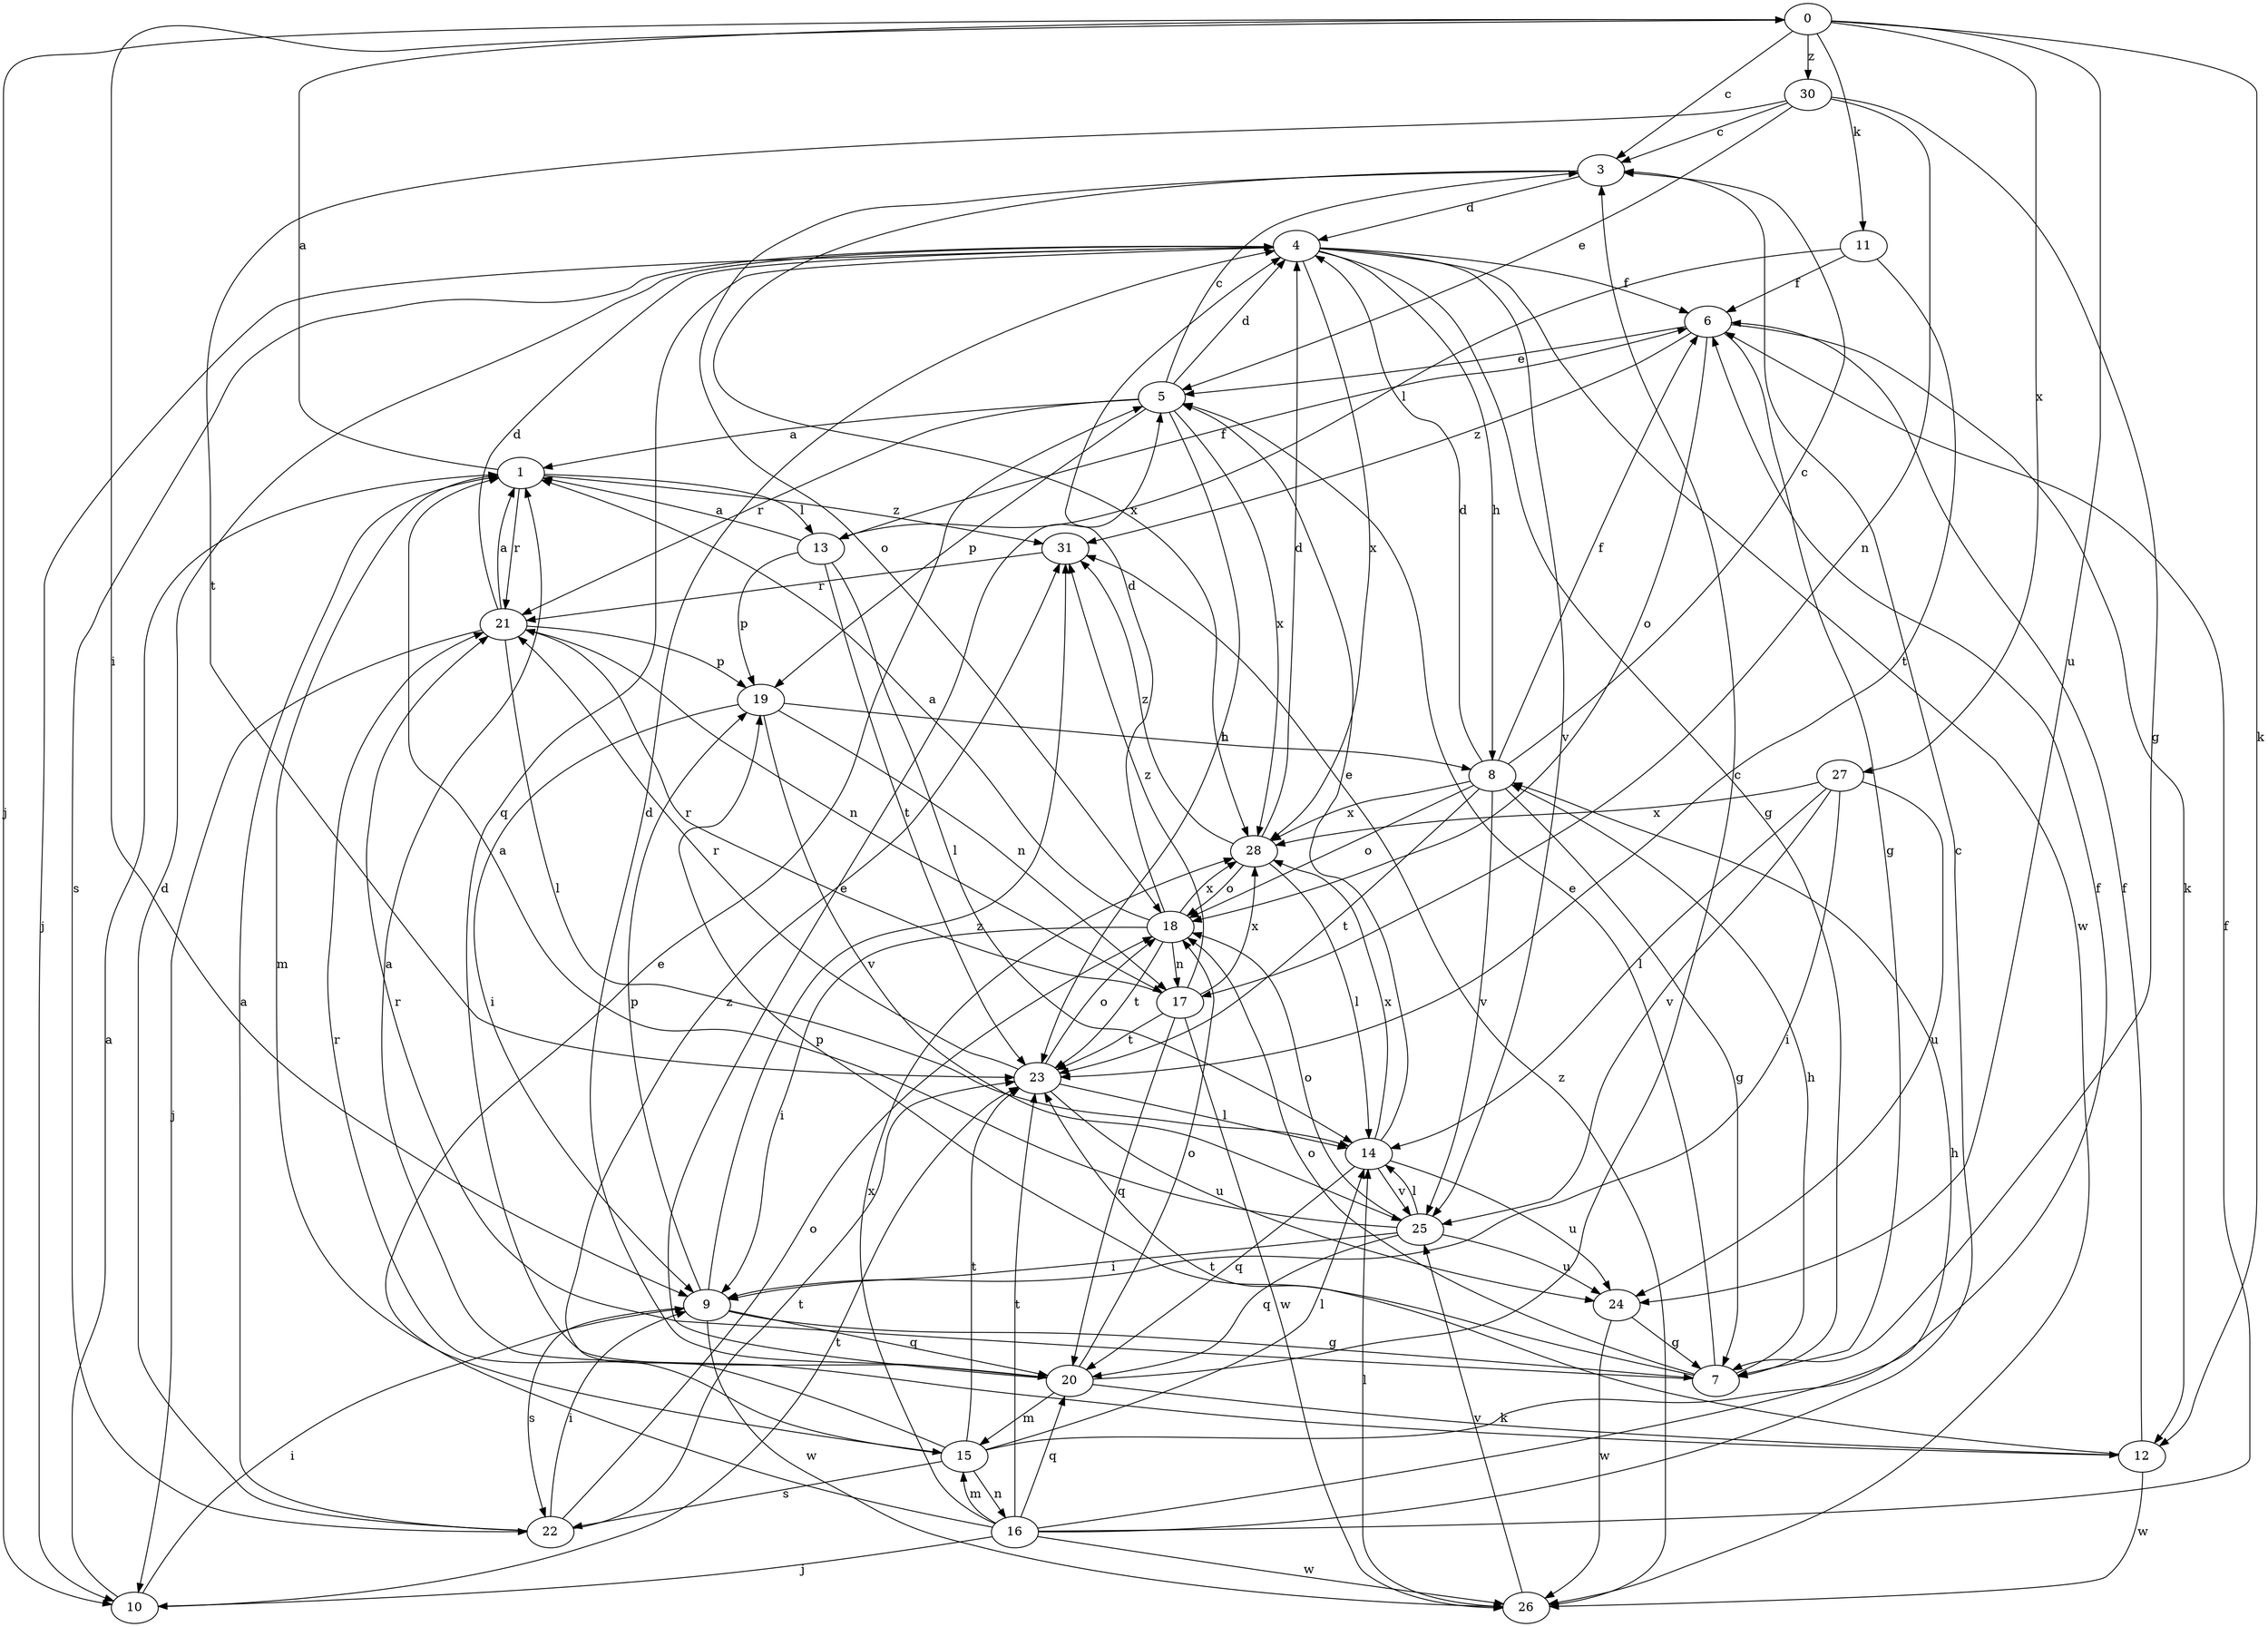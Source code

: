 strict digraph  {
0;
1;
3;
4;
5;
6;
7;
8;
9;
10;
11;
12;
13;
14;
15;
16;
17;
18;
19;
20;
21;
22;
23;
24;
25;
26;
27;
28;
30;
31;
0 -> 3  [label=c];
0 -> 9  [label=i];
0 -> 10  [label=j];
0 -> 11  [label=k];
0 -> 12  [label=k];
0 -> 24  [label=u];
0 -> 27  [label=x];
0 -> 30  [label=z];
1 -> 0  [label=a];
1 -> 13  [label=l];
1 -> 15  [label=m];
1 -> 21  [label=r];
1 -> 31  [label=z];
3 -> 4  [label=d];
3 -> 18  [label=o];
3 -> 28  [label=x];
4 -> 6  [label=f];
4 -> 7  [label=g];
4 -> 8  [label=h];
4 -> 10  [label=j];
4 -> 20  [label=q];
4 -> 22  [label=s];
4 -> 25  [label=v];
4 -> 26  [label=w];
4 -> 28  [label=x];
5 -> 1  [label=a];
5 -> 3  [label=c];
5 -> 4  [label=d];
5 -> 19  [label=p];
5 -> 21  [label=r];
5 -> 23  [label=t];
5 -> 28  [label=x];
6 -> 5  [label=e];
6 -> 7  [label=g];
6 -> 12  [label=k];
6 -> 18  [label=o];
6 -> 31  [label=z];
7 -> 5  [label=e];
7 -> 8  [label=h];
7 -> 18  [label=o];
7 -> 19  [label=p];
7 -> 21  [label=r];
8 -> 3  [label=c];
8 -> 4  [label=d];
8 -> 6  [label=f];
8 -> 7  [label=g];
8 -> 18  [label=o];
8 -> 23  [label=t];
8 -> 25  [label=v];
8 -> 28  [label=x];
9 -> 7  [label=g];
9 -> 19  [label=p];
9 -> 20  [label=q];
9 -> 22  [label=s];
9 -> 26  [label=w];
9 -> 31  [label=z];
10 -> 1  [label=a];
10 -> 9  [label=i];
10 -> 23  [label=t];
11 -> 6  [label=f];
11 -> 13  [label=l];
11 -> 23  [label=t];
12 -> 1  [label=a];
12 -> 6  [label=f];
12 -> 23  [label=t];
12 -> 26  [label=w];
13 -> 1  [label=a];
13 -> 6  [label=f];
13 -> 14  [label=l];
13 -> 19  [label=p];
13 -> 23  [label=t];
14 -> 5  [label=e];
14 -> 20  [label=q];
14 -> 24  [label=u];
14 -> 25  [label=v];
14 -> 28  [label=x];
15 -> 6  [label=f];
15 -> 14  [label=l];
15 -> 16  [label=n];
15 -> 21  [label=r];
15 -> 22  [label=s];
15 -> 23  [label=t];
15 -> 31  [label=z];
16 -> 3  [label=c];
16 -> 5  [label=e];
16 -> 6  [label=f];
16 -> 8  [label=h];
16 -> 10  [label=j];
16 -> 15  [label=m];
16 -> 20  [label=q];
16 -> 23  [label=t];
16 -> 26  [label=w];
16 -> 28  [label=x];
17 -> 20  [label=q];
17 -> 21  [label=r];
17 -> 23  [label=t];
17 -> 26  [label=w];
17 -> 28  [label=x];
17 -> 31  [label=z];
18 -> 1  [label=a];
18 -> 4  [label=d];
18 -> 9  [label=i];
18 -> 17  [label=n];
18 -> 23  [label=t];
18 -> 28  [label=x];
19 -> 8  [label=h];
19 -> 9  [label=i];
19 -> 17  [label=n];
19 -> 25  [label=v];
20 -> 3  [label=c];
20 -> 4  [label=d];
20 -> 5  [label=e];
20 -> 12  [label=k];
20 -> 15  [label=m];
20 -> 18  [label=o];
21 -> 1  [label=a];
21 -> 4  [label=d];
21 -> 10  [label=j];
21 -> 14  [label=l];
21 -> 17  [label=n];
21 -> 19  [label=p];
22 -> 1  [label=a];
22 -> 4  [label=d];
22 -> 9  [label=i];
22 -> 18  [label=o];
22 -> 23  [label=t];
23 -> 14  [label=l];
23 -> 18  [label=o];
23 -> 21  [label=r];
23 -> 24  [label=u];
24 -> 7  [label=g];
24 -> 26  [label=w];
25 -> 1  [label=a];
25 -> 9  [label=i];
25 -> 14  [label=l];
25 -> 18  [label=o];
25 -> 20  [label=q];
25 -> 24  [label=u];
26 -> 14  [label=l];
26 -> 25  [label=v];
26 -> 31  [label=z];
27 -> 9  [label=i];
27 -> 14  [label=l];
27 -> 24  [label=u];
27 -> 25  [label=v];
27 -> 28  [label=x];
28 -> 4  [label=d];
28 -> 14  [label=l];
28 -> 18  [label=o];
28 -> 31  [label=z];
30 -> 3  [label=c];
30 -> 5  [label=e];
30 -> 7  [label=g];
30 -> 17  [label=n];
30 -> 23  [label=t];
31 -> 21  [label=r];
}
